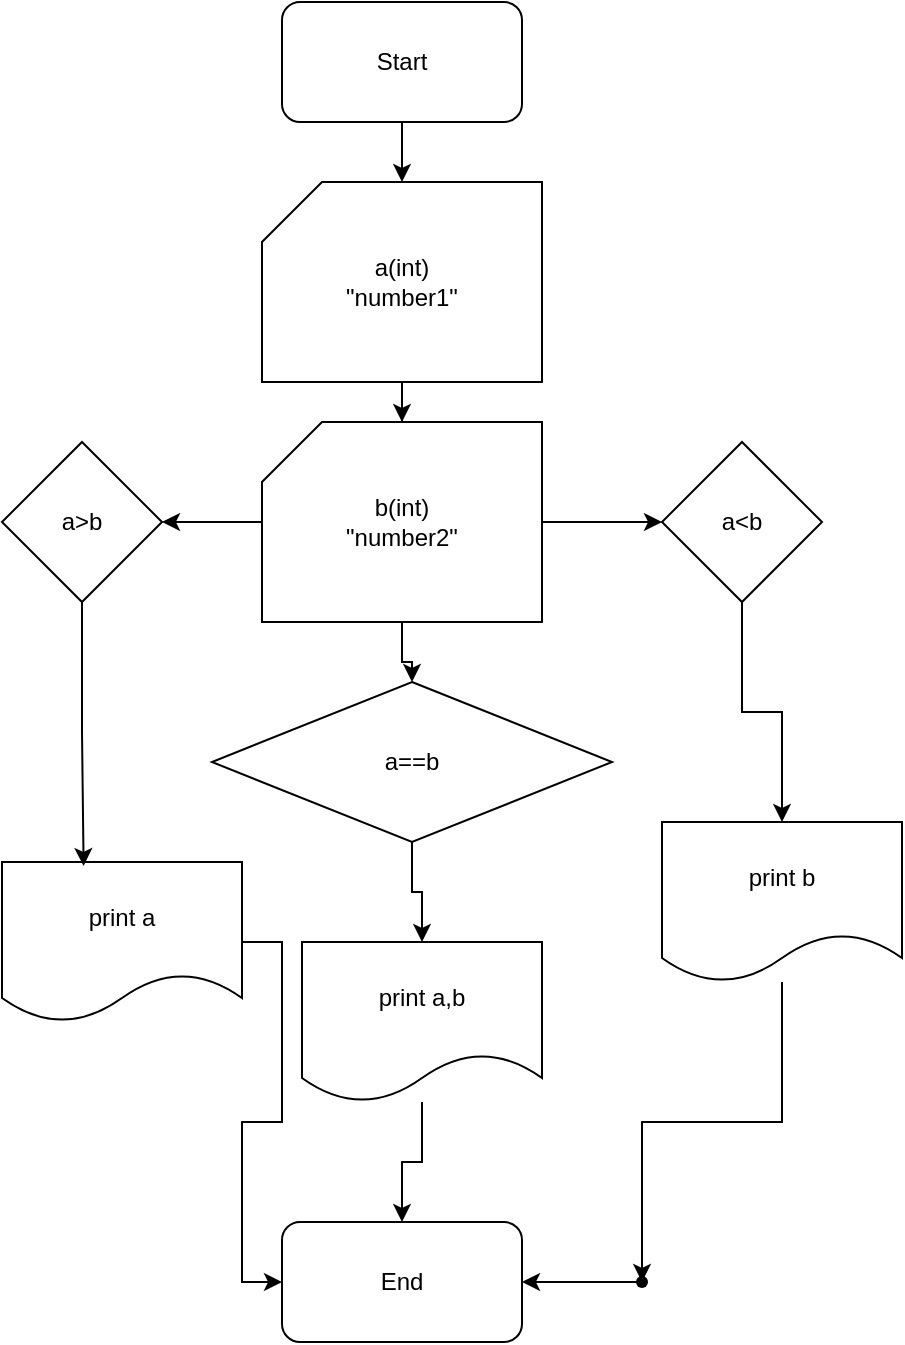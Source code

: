 <mxfile version="22.1.22" type="embed">
  <diagram name="Page-1" id="GLMZQaARFyHca-dEbuJ_">
    <mxGraphModel dx="462" dy="1367" grid="1" gridSize="10" guides="1" tooltips="1" connect="1" arrows="1" fold="1" page="1" pageScale="1" pageWidth="850" pageHeight="1100" math="0" shadow="0">
      <root>
        <mxCell id="0" />
        <mxCell id="1" parent="0" />
        <mxCell id="KqbX6yXEJz8uA_gayXXh-10" value="" style="edgeStyle=orthogonalEdgeStyle;rounded=0;orthogonalLoop=1;jettySize=auto;html=1;" parent="1" source="GxLkUNRJk42CuBQXuX6_-1" target="6" edge="1">
          <mxGeometry relative="1" as="geometry" />
        </mxCell>
        <mxCell id="GxLkUNRJk42CuBQXuX6_-1" value="Start" style="rounded=1;whiteSpace=wrap;html=1;" parent="1" vertex="1">
          <mxGeometry x="170" y="-20" width="120" height="60" as="geometry" />
        </mxCell>
        <mxCell id="KqbX6yXEJz8uA_gayXXh-11" style="edgeStyle=orthogonalEdgeStyle;rounded=0;orthogonalLoop=1;jettySize=auto;html=1;" parent="1" source="6" target="KqbX6yXEJz8uA_gayXXh-9" edge="1">
          <mxGeometry relative="1" as="geometry" />
        </mxCell>
        <mxCell id="6" value="a(int)&lt;div&gt;&quot;number1&quot;&lt;/div&gt;" style="shape=card;whiteSpace=wrap;html=1;" parent="1" vertex="1">
          <mxGeometry x="160" y="70" width="140" height="100" as="geometry" />
        </mxCell>
        <mxCell id="KqbX6yXEJz8uA_gayXXh-18" value="" style="edgeStyle=orthogonalEdgeStyle;rounded=0;orthogonalLoop=1;jettySize=auto;html=1;" parent="1" source="KqbX6yXEJz8uA_gayXXh-9" target="KqbX6yXEJz8uA_gayXXh-17" edge="1">
          <mxGeometry relative="1" as="geometry" />
        </mxCell>
        <mxCell id="KqbX6yXEJz8uA_gayXXh-19" value="" style="edgeStyle=orthogonalEdgeStyle;rounded=0;orthogonalLoop=1;jettySize=auto;html=1;" parent="1" source="KqbX6yXEJz8uA_gayXXh-9" target="KqbX6yXEJz8uA_gayXXh-15" edge="1">
          <mxGeometry relative="1" as="geometry" />
        </mxCell>
        <mxCell id="KqbX6yXEJz8uA_gayXXh-20" style="edgeStyle=orthogonalEdgeStyle;rounded=0;orthogonalLoop=1;jettySize=auto;html=1;" parent="1" source="KqbX6yXEJz8uA_gayXXh-9" target="KqbX6yXEJz8uA_gayXXh-16" edge="1">
          <mxGeometry relative="1" as="geometry" />
        </mxCell>
        <mxCell id="KqbX6yXEJz8uA_gayXXh-9" value="b(int)&lt;div&gt;&quot;number2&quot;&lt;/div&gt;" style="shape=card;whiteSpace=wrap;html=1;" parent="1" vertex="1">
          <mxGeometry x="160" y="190" width="140" height="100" as="geometry" />
        </mxCell>
        <mxCell id="KqbX6yXEJz8uA_gayXXh-28" value="" style="edgeStyle=orthogonalEdgeStyle;rounded=0;orthogonalLoop=1;jettySize=auto;html=1;" parent="1" source="KqbX6yXEJz8uA_gayXXh-15" target="KqbX6yXEJz8uA_gayXXh-21" edge="1">
          <mxGeometry relative="1" as="geometry" />
        </mxCell>
        <mxCell id="KqbX6yXEJz8uA_gayXXh-15" value="a&amp;lt;b" style="rhombus;whiteSpace=wrap;html=1;" parent="1" vertex="1">
          <mxGeometry x="360" y="200" width="80" height="80" as="geometry" />
        </mxCell>
        <mxCell id="KqbX6yXEJz8uA_gayXXh-16" value="a&amp;gt;b" style="rhombus;whiteSpace=wrap;html=1;" parent="1" vertex="1">
          <mxGeometry x="30" y="200" width="80" height="80" as="geometry" />
        </mxCell>
        <mxCell id="KqbX6yXEJz8uA_gayXXh-24" value="" style="edgeStyle=orthogonalEdgeStyle;rounded=0;orthogonalLoop=1;jettySize=auto;html=1;" parent="1" source="KqbX6yXEJz8uA_gayXXh-17" target="KqbX6yXEJz8uA_gayXXh-23" edge="1">
          <mxGeometry relative="1" as="geometry" />
        </mxCell>
        <mxCell id="KqbX6yXEJz8uA_gayXXh-17" value="a==b" style="rhombus;whiteSpace=wrap;html=1;" parent="1" vertex="1">
          <mxGeometry x="135" y="320" width="200" height="80" as="geometry" />
        </mxCell>
        <mxCell id="KqbX6yXEJz8uA_gayXXh-38" value="" style="edgeStyle=orthogonalEdgeStyle;rounded=0;orthogonalLoop=1;jettySize=auto;html=1;" parent="1" source="KqbX6yXEJz8uA_gayXXh-21" target="KqbX6yXEJz8uA_gayXXh-37" edge="1">
          <mxGeometry relative="1" as="geometry" />
        </mxCell>
        <mxCell id="KqbX6yXEJz8uA_gayXXh-21" value="print b" style="shape=document;whiteSpace=wrap;html=1;boundedLbl=1;" parent="1" vertex="1">
          <mxGeometry x="360" y="390" width="120" height="80" as="geometry" />
        </mxCell>
        <mxCell id="KqbX6yXEJz8uA_gayXXh-41" style="edgeStyle=orthogonalEdgeStyle;rounded=0;orthogonalLoop=1;jettySize=auto;html=1;entryX=0;entryY=0.5;entryDx=0;entryDy=0;" parent="1" source="KqbX6yXEJz8uA_gayXXh-22" target="KqbX6yXEJz8uA_gayXXh-35" edge="1">
          <mxGeometry relative="1" as="geometry" />
        </mxCell>
        <mxCell id="KqbX6yXEJz8uA_gayXXh-22" value="print a" style="shape=document;whiteSpace=wrap;html=1;boundedLbl=1;" parent="1" vertex="1">
          <mxGeometry x="30" y="410" width="120" height="80" as="geometry" />
        </mxCell>
        <mxCell id="KqbX6yXEJz8uA_gayXXh-40" style="edgeStyle=orthogonalEdgeStyle;rounded=0;orthogonalLoop=1;jettySize=auto;html=1;" parent="1" source="KqbX6yXEJz8uA_gayXXh-23" target="KqbX6yXEJz8uA_gayXXh-35" edge="1">
          <mxGeometry relative="1" as="geometry" />
        </mxCell>
        <mxCell id="KqbX6yXEJz8uA_gayXXh-23" value="print a,b" style="shape=document;whiteSpace=wrap;html=1;boundedLbl=1;" parent="1" vertex="1">
          <mxGeometry x="180" y="450" width="120" height="80" as="geometry" />
        </mxCell>
        <mxCell id="KqbX6yXEJz8uA_gayXXh-29" style="edgeStyle=orthogonalEdgeStyle;rounded=0;orthogonalLoop=1;jettySize=auto;html=1;entryX=0.34;entryY=0.025;entryDx=0;entryDy=0;entryPerimeter=0;" parent="1" source="KqbX6yXEJz8uA_gayXXh-16" target="KqbX6yXEJz8uA_gayXXh-22" edge="1">
          <mxGeometry relative="1" as="geometry" />
        </mxCell>
        <mxCell id="KqbX6yXEJz8uA_gayXXh-35" value="End" style="rounded=1;whiteSpace=wrap;html=1;" parent="1" vertex="1">
          <mxGeometry x="170" y="590" width="120" height="60" as="geometry" />
        </mxCell>
        <mxCell id="KqbX6yXEJz8uA_gayXXh-39" style="edgeStyle=orthogonalEdgeStyle;rounded=0;orthogonalLoop=1;jettySize=auto;html=1;entryX=1;entryY=0.5;entryDx=0;entryDy=0;" parent="1" source="KqbX6yXEJz8uA_gayXXh-37" target="KqbX6yXEJz8uA_gayXXh-35" edge="1">
          <mxGeometry relative="1" as="geometry" />
        </mxCell>
        <mxCell id="KqbX6yXEJz8uA_gayXXh-37" value="" style="shape=waypoint;sketch=0;size=6;pointerEvents=1;points=[];fillColor=default;resizable=0;rotatable=0;perimeter=centerPerimeter;snapToPoint=1;" parent="1" vertex="1">
          <mxGeometry x="340" y="610" width="20" height="20" as="geometry" />
        </mxCell>
      </root>
    </mxGraphModel>
  </diagram>
</mxfile>
